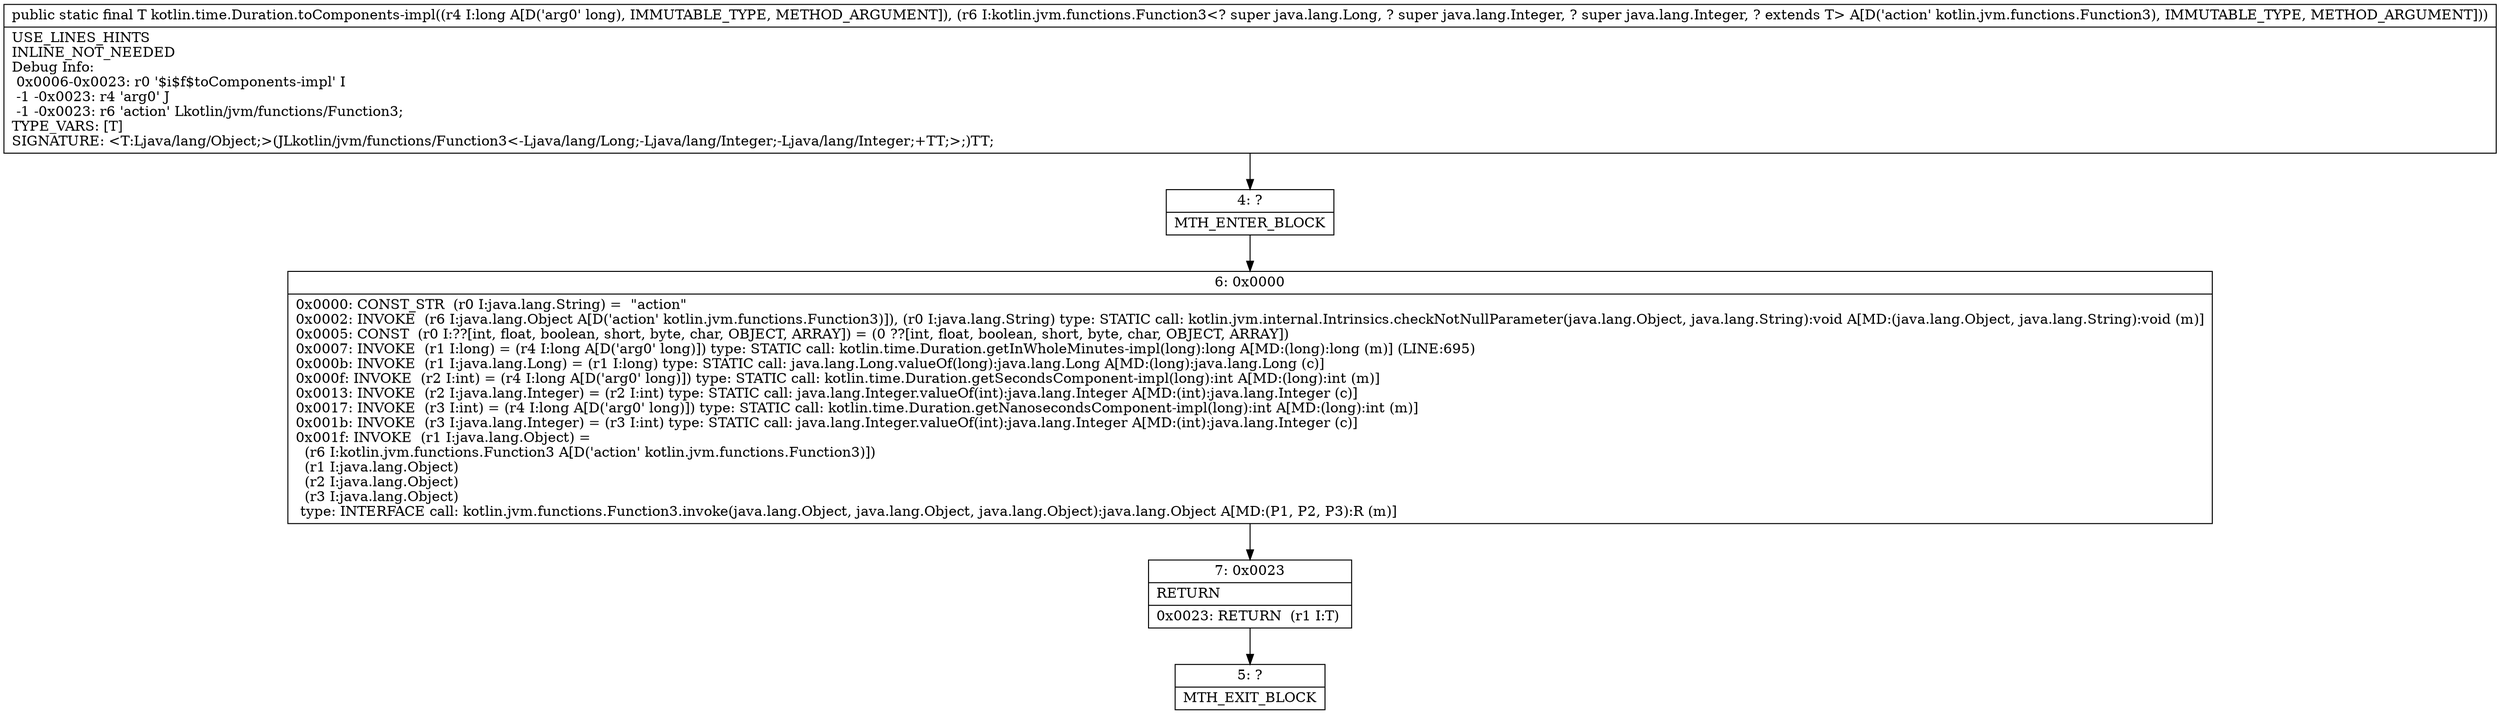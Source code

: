 digraph "CFG forkotlin.time.Duration.toComponents\-impl(JLkotlin\/jvm\/functions\/Function3;)Ljava\/lang\/Object;" {
Node_4 [shape=record,label="{4\:\ ?|MTH_ENTER_BLOCK\l}"];
Node_6 [shape=record,label="{6\:\ 0x0000|0x0000: CONST_STR  (r0 I:java.lang.String) =  \"action\" \l0x0002: INVOKE  (r6 I:java.lang.Object A[D('action' kotlin.jvm.functions.Function3)]), (r0 I:java.lang.String) type: STATIC call: kotlin.jvm.internal.Intrinsics.checkNotNullParameter(java.lang.Object, java.lang.String):void A[MD:(java.lang.Object, java.lang.String):void (m)]\l0x0005: CONST  (r0 I:??[int, float, boolean, short, byte, char, OBJECT, ARRAY]) = (0 ??[int, float, boolean, short, byte, char, OBJECT, ARRAY]) \l0x0007: INVOKE  (r1 I:long) = (r4 I:long A[D('arg0' long)]) type: STATIC call: kotlin.time.Duration.getInWholeMinutes\-impl(long):long A[MD:(long):long (m)] (LINE:695)\l0x000b: INVOKE  (r1 I:java.lang.Long) = (r1 I:long) type: STATIC call: java.lang.Long.valueOf(long):java.lang.Long A[MD:(long):java.lang.Long (c)]\l0x000f: INVOKE  (r2 I:int) = (r4 I:long A[D('arg0' long)]) type: STATIC call: kotlin.time.Duration.getSecondsComponent\-impl(long):int A[MD:(long):int (m)]\l0x0013: INVOKE  (r2 I:java.lang.Integer) = (r2 I:int) type: STATIC call: java.lang.Integer.valueOf(int):java.lang.Integer A[MD:(int):java.lang.Integer (c)]\l0x0017: INVOKE  (r3 I:int) = (r4 I:long A[D('arg0' long)]) type: STATIC call: kotlin.time.Duration.getNanosecondsComponent\-impl(long):int A[MD:(long):int (m)]\l0x001b: INVOKE  (r3 I:java.lang.Integer) = (r3 I:int) type: STATIC call: java.lang.Integer.valueOf(int):java.lang.Integer A[MD:(int):java.lang.Integer (c)]\l0x001f: INVOKE  (r1 I:java.lang.Object) = \l  (r6 I:kotlin.jvm.functions.Function3 A[D('action' kotlin.jvm.functions.Function3)])\l  (r1 I:java.lang.Object)\l  (r2 I:java.lang.Object)\l  (r3 I:java.lang.Object)\l type: INTERFACE call: kotlin.jvm.functions.Function3.invoke(java.lang.Object, java.lang.Object, java.lang.Object):java.lang.Object A[MD:(P1, P2, P3):R (m)]\l}"];
Node_7 [shape=record,label="{7\:\ 0x0023|RETURN\l|0x0023: RETURN  (r1 I:T) \l}"];
Node_5 [shape=record,label="{5\:\ ?|MTH_EXIT_BLOCK\l}"];
MethodNode[shape=record,label="{public static final T kotlin.time.Duration.toComponents\-impl((r4 I:long A[D('arg0' long), IMMUTABLE_TYPE, METHOD_ARGUMENT]), (r6 I:kotlin.jvm.functions.Function3\<? super java.lang.Long, ? super java.lang.Integer, ? super java.lang.Integer, ? extends T\> A[D('action' kotlin.jvm.functions.Function3), IMMUTABLE_TYPE, METHOD_ARGUMENT]))  | USE_LINES_HINTS\lINLINE_NOT_NEEDED\lDebug Info:\l  0x0006\-0x0023: r0 '$i$f$toComponents\-impl' I\l  \-1 \-0x0023: r4 'arg0' J\l  \-1 \-0x0023: r6 'action' Lkotlin\/jvm\/functions\/Function3;\lTYPE_VARS: [T]\lSIGNATURE: \<T:Ljava\/lang\/Object;\>(JLkotlin\/jvm\/functions\/Function3\<\-Ljava\/lang\/Long;\-Ljava\/lang\/Integer;\-Ljava\/lang\/Integer;+TT;\>;)TT;\l}"];
MethodNode -> Node_4;Node_4 -> Node_6;
Node_6 -> Node_7;
Node_7 -> Node_5;
}

